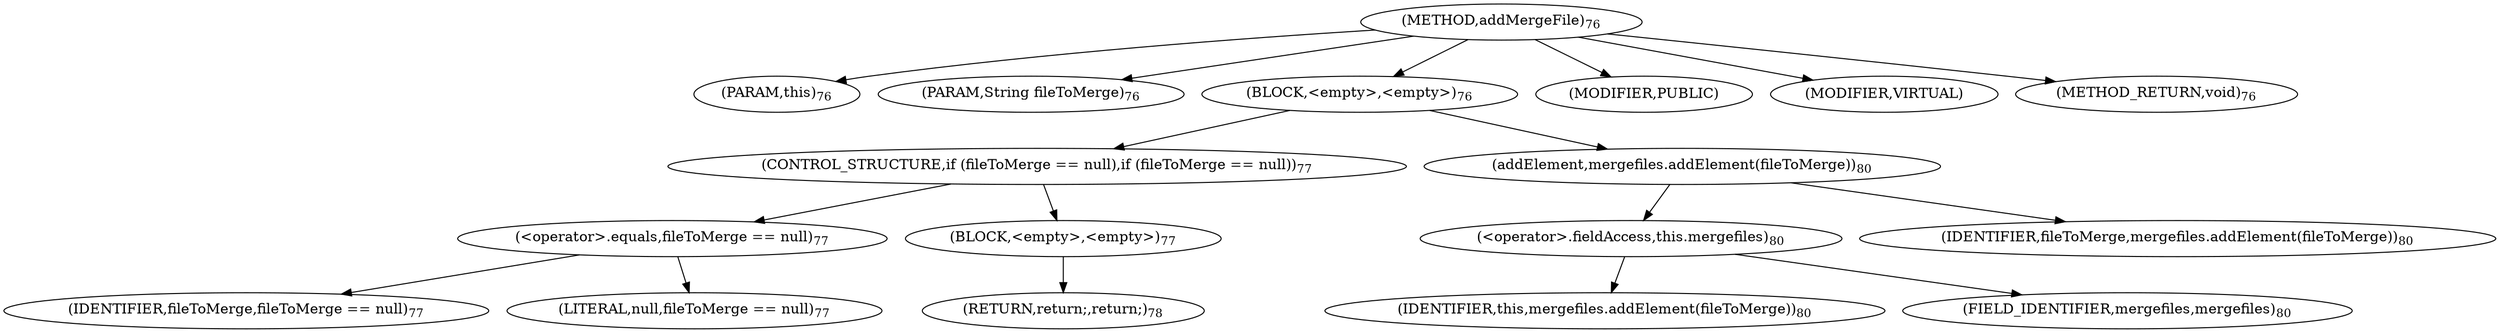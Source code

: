 digraph "addMergeFile" {  
"106" [label = <(METHOD,addMergeFile)<SUB>76</SUB>> ]
"107" [label = <(PARAM,this)<SUB>76</SUB>> ]
"108" [label = <(PARAM,String fileToMerge)<SUB>76</SUB>> ]
"109" [label = <(BLOCK,&lt;empty&gt;,&lt;empty&gt;)<SUB>76</SUB>> ]
"110" [label = <(CONTROL_STRUCTURE,if (fileToMerge == null),if (fileToMerge == null))<SUB>77</SUB>> ]
"111" [label = <(&lt;operator&gt;.equals,fileToMerge == null)<SUB>77</SUB>> ]
"112" [label = <(IDENTIFIER,fileToMerge,fileToMerge == null)<SUB>77</SUB>> ]
"113" [label = <(LITERAL,null,fileToMerge == null)<SUB>77</SUB>> ]
"114" [label = <(BLOCK,&lt;empty&gt;,&lt;empty&gt;)<SUB>77</SUB>> ]
"115" [label = <(RETURN,return;,return;)<SUB>78</SUB>> ]
"116" [label = <(addElement,mergefiles.addElement(fileToMerge))<SUB>80</SUB>> ]
"117" [label = <(&lt;operator&gt;.fieldAccess,this.mergefiles)<SUB>80</SUB>> ]
"118" [label = <(IDENTIFIER,this,mergefiles.addElement(fileToMerge))<SUB>80</SUB>> ]
"119" [label = <(FIELD_IDENTIFIER,mergefiles,mergefiles)<SUB>80</SUB>> ]
"120" [label = <(IDENTIFIER,fileToMerge,mergefiles.addElement(fileToMerge))<SUB>80</SUB>> ]
"121" [label = <(MODIFIER,PUBLIC)> ]
"122" [label = <(MODIFIER,VIRTUAL)> ]
"123" [label = <(METHOD_RETURN,void)<SUB>76</SUB>> ]
  "106" -> "107" 
  "106" -> "108" 
  "106" -> "109" 
  "106" -> "121" 
  "106" -> "122" 
  "106" -> "123" 
  "109" -> "110" 
  "109" -> "116" 
  "110" -> "111" 
  "110" -> "114" 
  "111" -> "112" 
  "111" -> "113" 
  "114" -> "115" 
  "116" -> "117" 
  "116" -> "120" 
  "117" -> "118" 
  "117" -> "119" 
}
